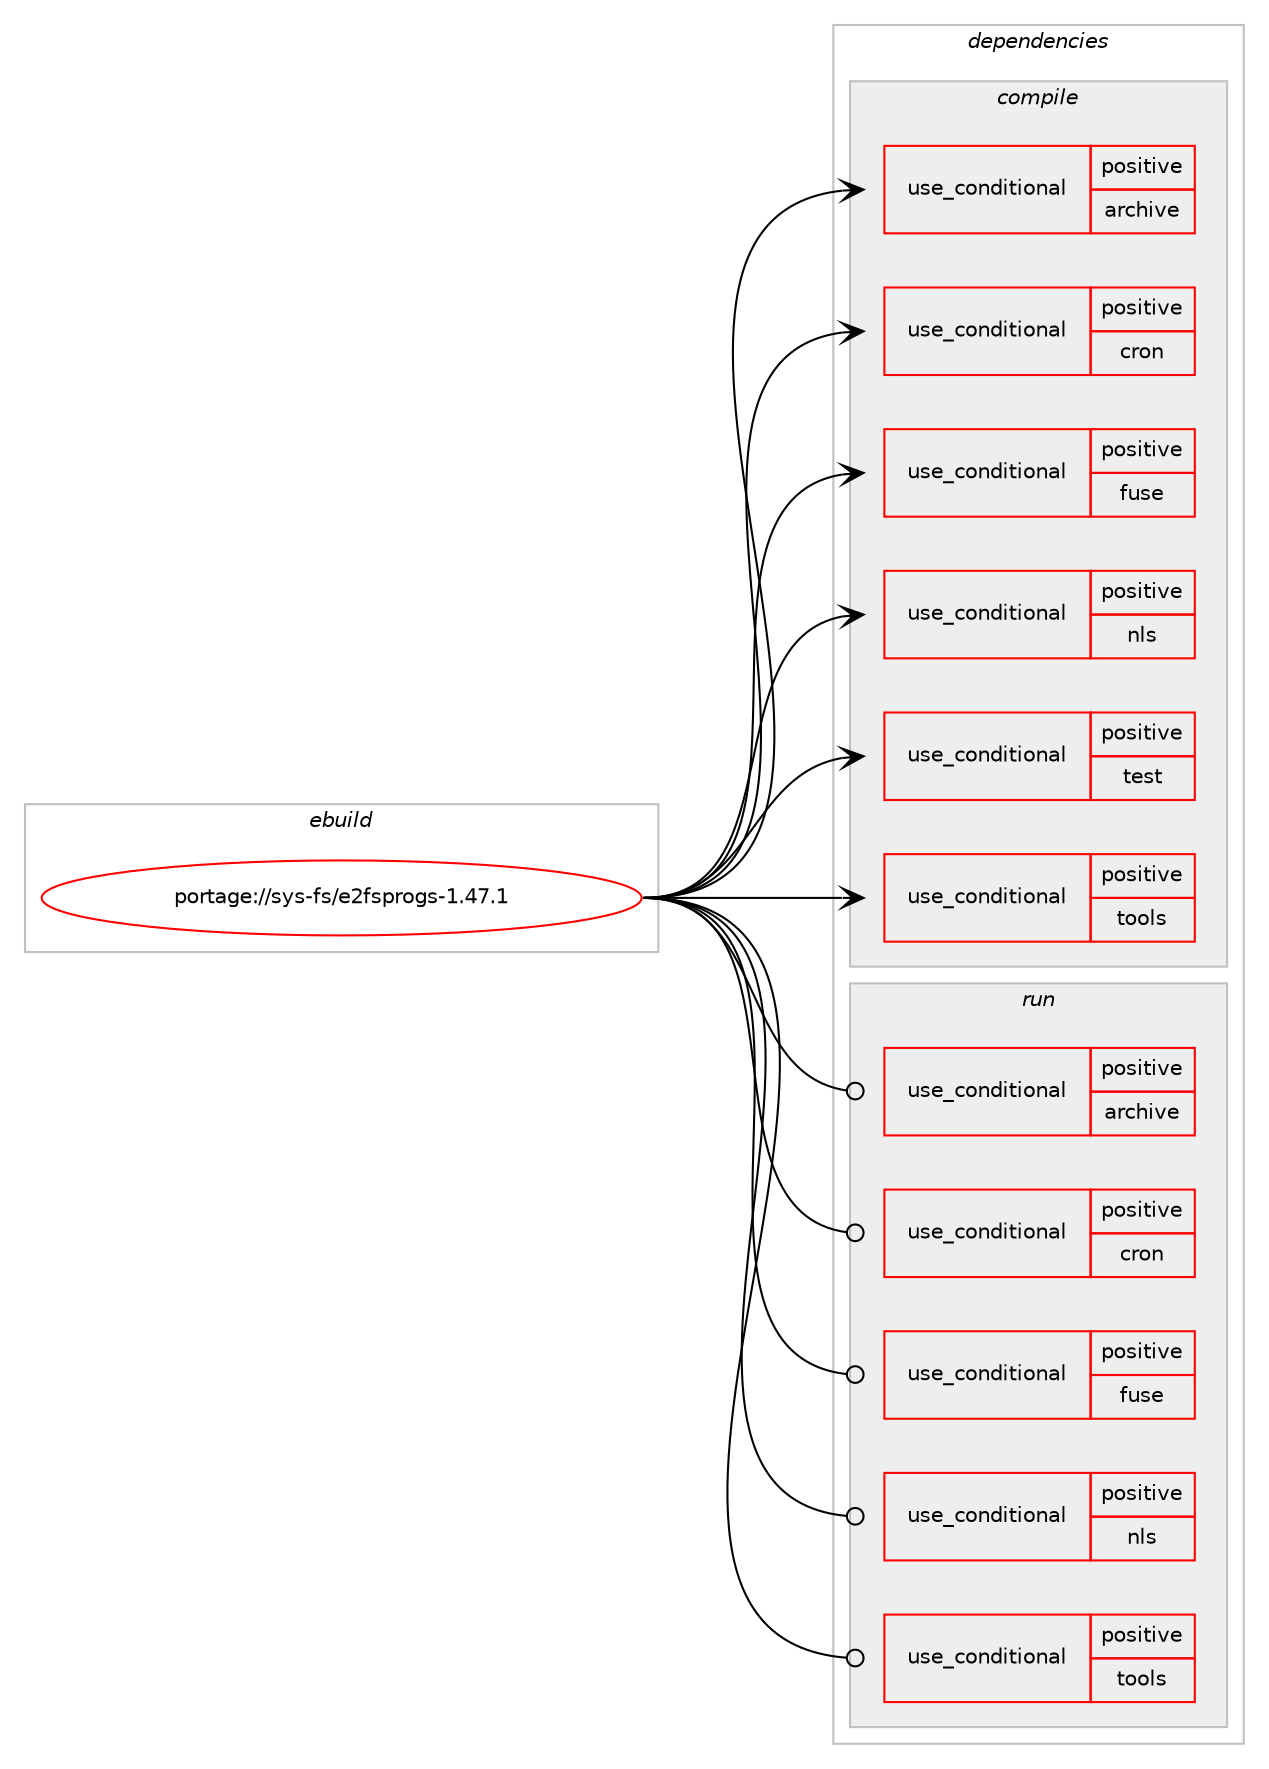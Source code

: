 digraph prolog {

# *************
# Graph options
# *************

newrank=true;
concentrate=true;
compound=true;
graph [rankdir=LR,fontname=Helvetica,fontsize=10,ranksep=1.5];#, ranksep=2.5, nodesep=0.2];
edge  [arrowhead=vee];
node  [fontname=Helvetica,fontsize=10];

# **********
# The ebuild
# **********

subgraph cluster_leftcol {
color=gray;
rank=same;
label=<<i>ebuild</i>>;
id [label="portage://sys-fs/e2fsprogs-1.47.1", color=red, width=4, href="../sys-fs/e2fsprogs-1.47.1.svg"];
}

# ****************
# The dependencies
# ****************

subgraph cluster_midcol {
color=gray;
label=<<i>dependencies</i>>;
subgraph cluster_compile {
fillcolor="#eeeeee";
style=filled;
label=<<i>compile</i>>;
subgraph cond994 {
dependency2376 [label=<<TABLE BORDER="0" CELLBORDER="1" CELLSPACING="0" CELLPADDING="4"><TR><TD ROWSPAN="3" CELLPADDING="10">use_conditional</TD></TR><TR><TD>positive</TD></TR><TR><TD>archive</TD></TR></TABLE>>, shape=none, color=red];
# *** BEGIN UNKNOWN DEPENDENCY TYPE (TODO) ***
# dependency2376 -> package_dependency(portage://sys-fs/e2fsprogs-1.47.1,install,no,app-arch,libarchive,none,[,,],any_same_slot,[])
# *** END UNKNOWN DEPENDENCY TYPE (TODO) ***

}
id:e -> dependency2376:w [weight=20,style="solid",arrowhead="vee"];
subgraph cond995 {
dependency2377 [label=<<TABLE BORDER="0" CELLBORDER="1" CELLSPACING="0" CELLPADDING="4"><TR><TD ROWSPAN="3" CELLPADDING="10">use_conditional</TD></TR><TR><TD>positive</TD></TR><TR><TD>cron</TD></TR></TABLE>>, shape=none, color=red];
# *** BEGIN UNKNOWN DEPENDENCY TYPE (TODO) ***
# dependency2377 -> package_dependency(portage://sys-fs/e2fsprogs-1.47.1,install,no,sys-fs,lvm2,none,[,,],[],[use(enable(lvm),none)])
# *** END UNKNOWN DEPENDENCY TYPE (TODO) ***

}
id:e -> dependency2377:w [weight=20,style="solid",arrowhead="vee"];
subgraph cond996 {
dependency2378 [label=<<TABLE BORDER="0" CELLBORDER="1" CELLSPACING="0" CELLPADDING="4"><TR><TD ROWSPAN="3" CELLPADDING="10">use_conditional</TD></TR><TR><TD>positive</TD></TR><TR><TD>fuse</TD></TR></TABLE>>, shape=none, color=red];
# *** BEGIN UNKNOWN DEPENDENCY TYPE (TODO) ***
# dependency2378 -> package_dependency(portage://sys-fs/e2fsprogs-1.47.1,install,no,sys-fs,fuse,none,[,,],[slot(3)],[])
# *** END UNKNOWN DEPENDENCY TYPE (TODO) ***

}
id:e -> dependency2378:w [weight=20,style="solid",arrowhead="vee"];
subgraph cond997 {
dependency2379 [label=<<TABLE BORDER="0" CELLBORDER="1" CELLSPACING="0" CELLPADDING="4"><TR><TD ROWSPAN="3" CELLPADDING="10">use_conditional</TD></TR><TR><TD>positive</TD></TR><TR><TD>nls</TD></TR></TABLE>>, shape=none, color=red];
# *** BEGIN UNKNOWN DEPENDENCY TYPE (TODO) ***
# dependency2379 -> package_dependency(portage://sys-fs/e2fsprogs-1.47.1,install,no,virtual,libintl,none,[,,],[],[])
# *** END UNKNOWN DEPENDENCY TYPE (TODO) ***

}
id:e -> dependency2379:w [weight=20,style="solid",arrowhead="vee"];
subgraph cond998 {
dependency2380 [label=<<TABLE BORDER="0" CELLBORDER="1" CELLSPACING="0" CELLPADDING="4"><TR><TD ROWSPAN="3" CELLPADDING="10">use_conditional</TD></TR><TR><TD>positive</TD></TR><TR><TD>test</TD></TR></TABLE>>, shape=none, color=red];
# *** BEGIN UNKNOWN DEPENDENCY TYPE (TODO) ***
# dependency2380 -> package_dependency(portage://sys-fs/e2fsprogs-1.47.1,install,no,sys-apps,util-linux,none,[,,],[],[use(optenable(abi_x86_32),negative),use(optenable(abi_x86_64),negative),use(optenable(abi_x86_x32),negative),use(optenable(abi_mips_n32),negative),use(optenable(abi_mips_n64),negative),use(optenable(abi_mips_o32),negative),use(optenable(abi_s390_32),negative),use(optenable(abi_s390_64),negative)])
# *** END UNKNOWN DEPENDENCY TYPE (TODO) ***

}
id:e -> dependency2380:w [weight=20,style="solid",arrowhead="vee"];
subgraph cond999 {
dependency2381 [label=<<TABLE BORDER="0" CELLBORDER="1" CELLSPACING="0" CELLPADDING="4"><TR><TD ROWSPAN="3" CELLPADDING="10">use_conditional</TD></TR><TR><TD>positive</TD></TR><TR><TD>tools</TD></TR></TABLE>>, shape=none, color=red];
# *** BEGIN UNKNOWN DEPENDENCY TYPE (TODO) ***
# dependency2381 -> package_dependency(portage://sys-fs/e2fsprogs-1.47.1,install,no,sys-apps,util-linux,none,[,,],[],[])
# *** END UNKNOWN DEPENDENCY TYPE (TODO) ***

}
id:e -> dependency2381:w [weight=20,style="solid",arrowhead="vee"];
# *** BEGIN UNKNOWN DEPENDENCY TYPE (TODO) ***
# id -> package_dependency(portage://sys-fs/e2fsprogs-1.47.1,install,weak,sys-libs,e2fsprogs-libs,none,[,,],[],[])
# *** END UNKNOWN DEPENDENCY TYPE (TODO) ***

}
subgraph cluster_compileandrun {
fillcolor="#eeeeee";
style=filled;
label=<<i>compile and run</i>>;
}
subgraph cluster_run {
fillcolor="#eeeeee";
style=filled;
label=<<i>run</i>>;
subgraph cond1000 {
dependency2382 [label=<<TABLE BORDER="0" CELLBORDER="1" CELLSPACING="0" CELLPADDING="4"><TR><TD ROWSPAN="3" CELLPADDING="10">use_conditional</TD></TR><TR><TD>positive</TD></TR><TR><TD>archive</TD></TR></TABLE>>, shape=none, color=red];
# *** BEGIN UNKNOWN DEPENDENCY TYPE (TODO) ***
# dependency2382 -> package_dependency(portage://sys-fs/e2fsprogs-1.47.1,run,no,app-arch,libarchive,none,[,,],any_same_slot,[])
# *** END UNKNOWN DEPENDENCY TYPE (TODO) ***

}
id:e -> dependency2382:w [weight=20,style="solid",arrowhead="odot"];
subgraph cond1001 {
dependency2383 [label=<<TABLE BORDER="0" CELLBORDER="1" CELLSPACING="0" CELLPADDING="4"><TR><TD ROWSPAN="3" CELLPADDING="10">use_conditional</TD></TR><TR><TD>positive</TD></TR><TR><TD>cron</TD></TR></TABLE>>, shape=none, color=red];
# *** BEGIN UNKNOWN DEPENDENCY TYPE (TODO) ***
# dependency2383 -> package_dependency(portage://sys-fs/e2fsprogs-1.47.1,run,no,sys-fs,lvm2,none,[,,],[],[use(enable(lvm),none)])
# *** END UNKNOWN DEPENDENCY TYPE (TODO) ***

}
id:e -> dependency2383:w [weight=20,style="solid",arrowhead="odot"];
subgraph cond1002 {
dependency2384 [label=<<TABLE BORDER="0" CELLBORDER="1" CELLSPACING="0" CELLPADDING="4"><TR><TD ROWSPAN="3" CELLPADDING="10">use_conditional</TD></TR><TR><TD>positive</TD></TR><TR><TD>fuse</TD></TR></TABLE>>, shape=none, color=red];
# *** BEGIN UNKNOWN DEPENDENCY TYPE (TODO) ***
# dependency2384 -> package_dependency(portage://sys-fs/e2fsprogs-1.47.1,run,no,sys-fs,fuse,none,[,,],[slot(3)],[])
# *** END UNKNOWN DEPENDENCY TYPE (TODO) ***

}
id:e -> dependency2384:w [weight=20,style="solid",arrowhead="odot"];
subgraph cond1003 {
dependency2385 [label=<<TABLE BORDER="0" CELLBORDER="1" CELLSPACING="0" CELLPADDING="4"><TR><TD ROWSPAN="3" CELLPADDING="10">use_conditional</TD></TR><TR><TD>positive</TD></TR><TR><TD>nls</TD></TR></TABLE>>, shape=none, color=red];
# *** BEGIN UNKNOWN DEPENDENCY TYPE (TODO) ***
# dependency2385 -> package_dependency(portage://sys-fs/e2fsprogs-1.47.1,run,no,virtual,libintl,none,[,,],[],[])
# *** END UNKNOWN DEPENDENCY TYPE (TODO) ***

}
id:e -> dependency2385:w [weight=20,style="solid",arrowhead="odot"];
subgraph cond1004 {
dependency2386 [label=<<TABLE BORDER="0" CELLBORDER="1" CELLSPACING="0" CELLPADDING="4"><TR><TD ROWSPAN="3" CELLPADDING="10">use_conditional</TD></TR><TR><TD>positive</TD></TR><TR><TD>tools</TD></TR></TABLE>>, shape=none, color=red];
# *** BEGIN UNKNOWN DEPENDENCY TYPE (TODO) ***
# dependency2386 -> package_dependency(portage://sys-fs/e2fsprogs-1.47.1,run,no,sys-apps,util-linux,none,[,,],[],[])
# *** END UNKNOWN DEPENDENCY TYPE (TODO) ***

}
id:e -> dependency2386:w [weight=20,style="solid",arrowhead="odot"];
# *** BEGIN UNKNOWN DEPENDENCY TYPE (TODO) ***
# id -> package_dependency(portage://sys-fs/e2fsprogs-1.47.1,run,weak,sys-libs,e2fsprogs-libs,none,[,,],[],[])
# *** END UNKNOWN DEPENDENCY TYPE (TODO) ***

}
}

# **************
# The candidates
# **************

subgraph cluster_choices {
rank=same;
color=gray;
label=<<i>candidates</i>>;

}

}
